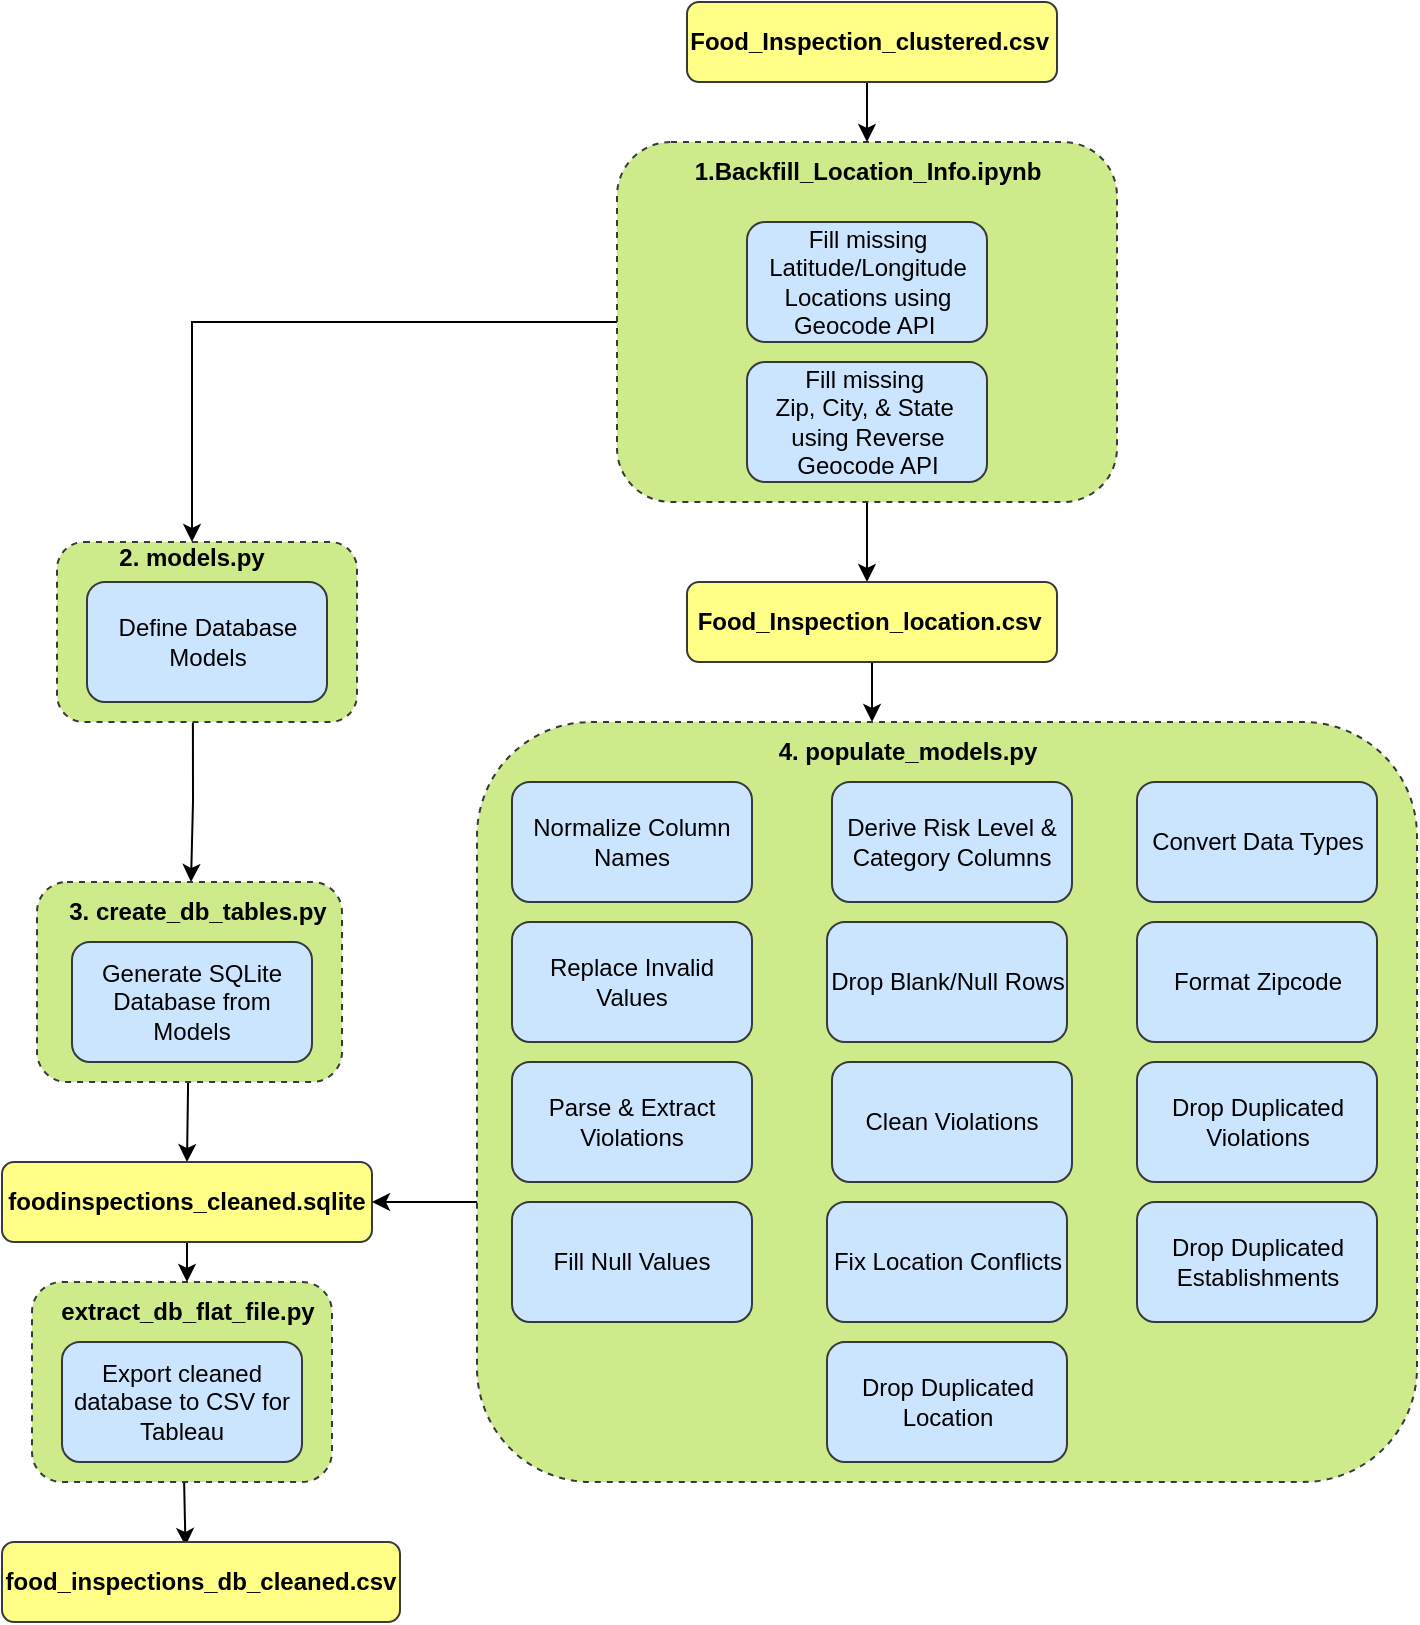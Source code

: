 <mxfile version="21.6.6" type="device">
  <diagram id="DEKvj0qVawriSEcYFk6M" name="Page-1">
    <mxGraphModel dx="1050" dy="589" grid="1" gridSize="10" guides="1" tooltips="1" connect="1" arrows="1" fold="1" page="1" pageScale="1" pageWidth="850" pageHeight="1100" math="0" shadow="0">
      <root>
        <mxCell id="0" />
        <mxCell id="1" parent="0" />
        <mxCell id="QNgejIit8UnGDTKIT5bf-66" style="edgeStyle=none;rounded=0;orthogonalLoop=1;jettySize=auto;html=1;entryX=0.5;entryY=0;entryDx=0;entryDy=0;" edge="1" parent="1" source="QNgejIit8UnGDTKIT5bf-43" target="QNgejIit8UnGDTKIT5bf-58">
          <mxGeometry relative="1" as="geometry" />
        </mxCell>
        <mxCell id="QNgejIit8UnGDTKIT5bf-43" value="&amp;nbsp;" style="rounded=1;whiteSpace=wrap;html=1;dashed=1;fillColor=#cdeb8b;strokeColor=#36393d;" vertex="1" parent="1">
          <mxGeometry x="88.5" y="630" width="152.5" height="100" as="geometry" />
        </mxCell>
        <mxCell id="QNgejIit8UnGDTKIT5bf-39" value="" style="rounded=1;whiteSpace=wrap;html=1;dashed=1;fillColor=#cdeb8b;strokeColor=#36393d;" vertex="1" parent="1">
          <mxGeometry x="98.5" y="460" width="150" height="90" as="geometry" />
        </mxCell>
        <mxCell id="QNgejIit8UnGDTKIT5bf-33" style="edgeStyle=orthogonalEdgeStyle;rounded=0;orthogonalLoop=1;jettySize=auto;html=1;" edge="1" parent="1" source="QNgejIit8UnGDTKIT5bf-25">
          <mxGeometry relative="1" as="geometry">
            <mxPoint x="503.5" y="480" as="targetPoint" />
          </mxGeometry>
        </mxCell>
        <mxCell id="QNgejIit8UnGDTKIT5bf-49" style="edgeStyle=orthogonalEdgeStyle;rounded=0;orthogonalLoop=1;jettySize=auto;html=1;entryX=0.5;entryY=0;entryDx=0;entryDy=0;" edge="1" parent="1" source="QNgejIit8UnGDTKIT5bf-25" target="QNgejIit8UnGDTKIT5bf-41">
          <mxGeometry relative="1" as="geometry" />
        </mxCell>
        <mxCell id="QNgejIit8UnGDTKIT5bf-25" value="" style="rounded=1;whiteSpace=wrap;html=1;dashed=1;fillColor=#cdeb8b;strokeColor=#36393d;" vertex="1" parent="1">
          <mxGeometry x="378.5" y="260" width="250" height="180" as="geometry" />
        </mxCell>
        <mxCell id="QNgejIit8UnGDTKIT5bf-9" value="Fill missing&amp;nbsp;&lt;br&gt;Zip, City, &amp;amp; State&amp;nbsp;&lt;br&gt;using Reverse Geocode API" style="rounded=1;whiteSpace=wrap;html=1;fillColor=#cce5ff;strokeColor=#36393d;" vertex="1" parent="1">
          <mxGeometry x="443.5" y="370" width="120" height="60" as="geometry" />
        </mxCell>
        <mxCell id="QNgejIit8UnGDTKIT5bf-26" value="Fill missing Latitude/Longitude Locations using Geocode API&amp;nbsp;" style="rounded=1;whiteSpace=wrap;html=1;fillColor=#cce5ff;strokeColor=#36393d;" vertex="1" parent="1">
          <mxGeometry x="443.5" y="300" width="120" height="60" as="geometry" />
        </mxCell>
        <mxCell id="QNgejIit8UnGDTKIT5bf-27" value="&lt;b&gt;1.Backfill_Location_Info.ipynb&lt;/b&gt;" style="text;html=1;strokeColor=none;fillColor=none;align=center;verticalAlign=middle;whiteSpace=wrap;rounded=0;" vertex="1" parent="1">
          <mxGeometry x="473.5" y="260" width="60" height="30" as="geometry" />
        </mxCell>
        <mxCell id="QNgejIit8UnGDTKIT5bf-32" style="edgeStyle=orthogonalEdgeStyle;rounded=0;orthogonalLoop=1;jettySize=auto;html=1;exitX=0.5;exitY=1;exitDx=0;exitDy=0;entryX=0.5;entryY=0;entryDx=0;entryDy=0;" edge="1" parent="1" source="QNgejIit8UnGDTKIT5bf-31" target="QNgejIit8UnGDTKIT5bf-27">
          <mxGeometry relative="1" as="geometry" />
        </mxCell>
        <mxCell id="QNgejIit8UnGDTKIT5bf-31" value="Food_Inspection_clustered.csv&amp;nbsp;" style="rounded=1;whiteSpace=wrap;html=1;fillColor=#ffff88;strokeColor=#36393d;fontStyle=1" vertex="1" parent="1">
          <mxGeometry x="413.5" y="190" width="185" height="40" as="geometry" />
        </mxCell>
        <mxCell id="QNgejIit8UnGDTKIT5bf-69" style="edgeStyle=none;rounded=0;orthogonalLoop=1;jettySize=auto;html=1;entryX=0.408;entryY=0;entryDx=0;entryDy=0;entryPerimeter=0;" edge="1" parent="1" source="QNgejIit8UnGDTKIT5bf-34" target="QNgejIit8UnGDTKIT5bf-53">
          <mxGeometry relative="1" as="geometry" />
        </mxCell>
        <mxCell id="QNgejIit8UnGDTKIT5bf-34" value="Food_Inspection_location.csv&amp;nbsp;" style="rounded=1;whiteSpace=wrap;html=1;fillColor=#ffff88;strokeColor=#36393d;fontStyle=1" vertex="1" parent="1">
          <mxGeometry x="413.5" y="480" width="185" height="40" as="geometry" />
        </mxCell>
        <mxCell id="QNgejIit8UnGDTKIT5bf-36" style="edgeStyle=orthogonalEdgeStyle;rounded=0;orthogonalLoop=1;jettySize=auto;html=1;exitX=0.453;exitY=1.004;exitDx=0;exitDy=0;exitPerimeter=0;" edge="1" parent="1" source="QNgejIit8UnGDTKIT5bf-39">
          <mxGeometry relative="1" as="geometry">
            <mxPoint x="165.5" y="630" as="targetPoint" />
            <mxPoint x="166.5" y="570" as="sourcePoint" />
          </mxGeometry>
        </mxCell>
        <mxCell id="QNgejIit8UnGDTKIT5bf-35" value="Define Database Models" style="rounded=1;whiteSpace=wrap;html=1;fillColor=#cce5ff;strokeColor=#36393d;" vertex="1" parent="1">
          <mxGeometry x="113.5" y="480" width="120" height="60" as="geometry" />
        </mxCell>
        <mxCell id="QNgejIit8UnGDTKIT5bf-41" value="&lt;b&gt;2. models.py&lt;br&gt;&lt;br&gt;&lt;/b&gt;" style="text;html=1;strokeColor=none;fillColor=none;align=center;verticalAlign=middle;whiteSpace=wrap;rounded=0;" vertex="1" parent="1">
          <mxGeometry x="116" y="460" width="100" height="30" as="geometry" />
        </mxCell>
        <mxCell id="QNgejIit8UnGDTKIT5bf-45" value="&lt;b&gt;3. create_db_tables.py&lt;/b&gt;" style="text;html=1;strokeColor=none;fillColor=none;align=center;verticalAlign=middle;whiteSpace=wrap;rounded=0;" vertex="1" parent="1">
          <mxGeometry x="98.5" y="630" width="140" height="30" as="geometry" />
        </mxCell>
        <mxCell id="QNgejIit8UnGDTKIT5bf-46" value="Generate SQLite Database from Models" style="rounded=1;whiteSpace=wrap;html=1;fillColor=#cce5ff;strokeColor=#36393d;" vertex="1" parent="1">
          <mxGeometry x="106" y="660" width="120" height="60" as="geometry" />
        </mxCell>
        <mxCell id="QNgejIit8UnGDTKIT5bf-74" style="edgeStyle=none;rounded=0;orthogonalLoop=1;jettySize=auto;html=1;entryX=0.461;entryY=0.05;entryDx=0;entryDy=0;entryPerimeter=0;" edge="1" parent="1" source="QNgejIit8UnGDTKIT5bf-54" target="QNgejIit8UnGDTKIT5bf-73">
          <mxGeometry relative="1" as="geometry" />
        </mxCell>
        <mxCell id="QNgejIit8UnGDTKIT5bf-54" value="&amp;nbsp;" style="rounded=1;whiteSpace=wrap;html=1;dashed=1;fillColor=#cdeb8b;strokeColor=#36393d;" vertex="1" parent="1">
          <mxGeometry x="86" y="830" width="150" height="100" as="geometry" />
        </mxCell>
        <mxCell id="QNgejIit8UnGDTKIT5bf-55" value="Export cleaned database to CSV for Tableau" style="rounded=1;whiteSpace=wrap;html=1;fillColor=#cce5ff;strokeColor=#36393d;" vertex="1" parent="1">
          <mxGeometry x="101" y="860" width="120" height="60" as="geometry" />
        </mxCell>
        <mxCell id="QNgejIit8UnGDTKIT5bf-56" value="&lt;b&gt;extract_db_flat_file.py&lt;/b&gt;" style="text;html=1;strokeColor=none;fillColor=none;align=center;verticalAlign=middle;whiteSpace=wrap;rounded=0;" vertex="1" parent="1">
          <mxGeometry x="133.5" y="830" width="60" height="30" as="geometry" />
        </mxCell>
        <mxCell id="QNgejIit8UnGDTKIT5bf-70" style="edgeStyle=none;rounded=0;orthogonalLoop=1;jettySize=auto;html=1;entryX=0.5;entryY=0;entryDx=0;entryDy=0;" edge="1" parent="1" source="QNgejIit8UnGDTKIT5bf-58" target="QNgejIit8UnGDTKIT5bf-56">
          <mxGeometry relative="1" as="geometry" />
        </mxCell>
        <mxCell id="QNgejIit8UnGDTKIT5bf-58" value="foodinspections_cleaned.sqlite" style="rounded=1;whiteSpace=wrap;html=1;fillColor=#ffff88;strokeColor=#36393d;fontStyle=1" vertex="1" parent="1">
          <mxGeometry x="71" y="770" width="185" height="40" as="geometry" />
        </mxCell>
        <mxCell id="QNgejIit8UnGDTKIT5bf-62" value="" style="group" vertex="1" connectable="0" parent="1">
          <mxGeometry x="308.5" y="550" width="470" height="380" as="geometry" />
        </mxCell>
        <mxCell id="QNgejIit8UnGDTKIT5bf-28" value="" style="rounded=1;whiteSpace=wrap;html=1;dashed=1;fillColor=#cdeb8b;strokeColor=#36393d;" vertex="1" parent="QNgejIit8UnGDTKIT5bf-62">
          <mxGeometry width="470" height="380" as="geometry" />
        </mxCell>
        <mxCell id="QNgejIit8UnGDTKIT5bf-51" value="" style="group;container=0;" vertex="1" connectable="0" parent="QNgejIit8UnGDTKIT5bf-62">
          <mxGeometry width="470" height="380" as="geometry" />
        </mxCell>
        <mxCell id="QNgejIit8UnGDTKIT5bf-10" value="Normalize Column Names" style="rounded=1;whiteSpace=wrap;html=1;fillColor=#cce5ff;strokeColor=#36393d;" vertex="1" parent="QNgejIit8UnGDTKIT5bf-62">
          <mxGeometry x="17.5" y="30" width="120" height="60" as="geometry" />
        </mxCell>
        <mxCell id="QNgejIit8UnGDTKIT5bf-11" value="Derive Risk Level &amp;amp; Category Columns" style="rounded=1;whiteSpace=wrap;html=1;fillColor=#cce5ff;strokeColor=#36393d;" vertex="1" parent="QNgejIit8UnGDTKIT5bf-62">
          <mxGeometry x="177.5" y="30" width="120" height="60" as="geometry" />
        </mxCell>
        <mxCell id="QNgejIit8UnGDTKIT5bf-13" value="Convert Data Types" style="rounded=1;whiteSpace=wrap;html=1;fillColor=#cce5ff;strokeColor=#36393d;" vertex="1" parent="QNgejIit8UnGDTKIT5bf-62">
          <mxGeometry x="330" y="30" width="120" height="60" as="geometry" />
        </mxCell>
        <mxCell id="QNgejIit8UnGDTKIT5bf-14" value="Replace Invalid Values" style="rounded=1;whiteSpace=wrap;html=1;fillColor=#cce5ff;strokeColor=#36393d;" vertex="1" parent="QNgejIit8UnGDTKIT5bf-62">
          <mxGeometry x="17.5" y="100" width="120" height="60" as="geometry" />
        </mxCell>
        <mxCell id="QNgejIit8UnGDTKIT5bf-15" value="Drop Blank/Null Rows" style="rounded=1;whiteSpace=wrap;html=1;fillColor=#cce5ff;strokeColor=#36393d;" vertex="1" parent="QNgejIit8UnGDTKIT5bf-62">
          <mxGeometry x="175" y="100" width="120" height="60" as="geometry" />
        </mxCell>
        <mxCell id="QNgejIit8UnGDTKIT5bf-16" value="Format Zipcode" style="rounded=1;whiteSpace=wrap;html=1;fillColor=#cce5ff;strokeColor=#36393d;" vertex="1" parent="QNgejIit8UnGDTKIT5bf-62">
          <mxGeometry x="330" y="100" width="120" height="60" as="geometry" />
        </mxCell>
        <mxCell id="QNgejIit8UnGDTKIT5bf-18" value="Parse &amp;amp; Extract Violations" style="rounded=1;whiteSpace=wrap;html=1;fillColor=#cce5ff;strokeColor=#36393d;" vertex="1" parent="QNgejIit8UnGDTKIT5bf-62">
          <mxGeometry x="17.5" y="170" width="120" height="60" as="geometry" />
        </mxCell>
        <mxCell id="QNgejIit8UnGDTKIT5bf-19" value="Clean Violations" style="rounded=1;whiteSpace=wrap;html=1;fillColor=#cce5ff;strokeColor=#36393d;" vertex="1" parent="QNgejIit8UnGDTKIT5bf-62">
          <mxGeometry x="177.5" y="170" width="120" height="60" as="geometry" />
        </mxCell>
        <mxCell id="QNgejIit8UnGDTKIT5bf-20" value="Drop Duplicated Violations" style="rounded=1;whiteSpace=wrap;html=1;fillColor=#cce5ff;strokeColor=#36393d;" vertex="1" parent="QNgejIit8UnGDTKIT5bf-62">
          <mxGeometry x="330" y="170" width="120" height="60" as="geometry" />
        </mxCell>
        <mxCell id="QNgejIit8UnGDTKIT5bf-21" value="Fill Null Values" style="rounded=1;whiteSpace=wrap;html=1;fillColor=#cce5ff;strokeColor=#36393d;" vertex="1" parent="QNgejIit8UnGDTKIT5bf-62">
          <mxGeometry x="17.5" y="240" width="120" height="60" as="geometry" />
        </mxCell>
        <mxCell id="QNgejIit8UnGDTKIT5bf-22" value="Fix Location Conflicts" style="rounded=1;whiteSpace=wrap;html=1;fillColor=#cce5ff;strokeColor=#36393d;" vertex="1" parent="QNgejIit8UnGDTKIT5bf-62">
          <mxGeometry x="175" y="240" width="120" height="60" as="geometry" />
        </mxCell>
        <mxCell id="QNgejIit8UnGDTKIT5bf-23" value="Drop Duplicated Establishments" style="rounded=1;whiteSpace=wrap;html=1;fillColor=#cce5ff;strokeColor=#36393d;" vertex="1" parent="QNgejIit8UnGDTKIT5bf-62">
          <mxGeometry x="330" y="240" width="120" height="60" as="geometry" />
        </mxCell>
        <mxCell id="QNgejIit8UnGDTKIT5bf-24" value="Drop Duplicated Location" style="rounded=1;whiteSpace=wrap;html=1;fillColor=#cce5ff;strokeColor=#36393d;" vertex="1" parent="QNgejIit8UnGDTKIT5bf-62">
          <mxGeometry x="175" y="310" width="120" height="60" as="geometry" />
        </mxCell>
        <mxCell id="QNgejIit8UnGDTKIT5bf-53" value="&lt;b&gt;4. populate_models.py&lt;/b&gt;" style="text;html=1;strokeColor=none;fillColor=none;align=center;verticalAlign=middle;whiteSpace=wrap;rounded=0;" vertex="1" parent="QNgejIit8UnGDTKIT5bf-62">
          <mxGeometry x="120" width="190" height="30" as="geometry" />
        </mxCell>
        <mxCell id="QNgejIit8UnGDTKIT5bf-72" style="edgeStyle=none;rounded=0;orthogonalLoop=1;jettySize=auto;html=1;entryX=1;entryY=0.5;entryDx=0;entryDy=0;" edge="1" parent="1" target="QNgejIit8UnGDTKIT5bf-58">
          <mxGeometry relative="1" as="geometry">
            <mxPoint x="308.5" y="790" as="sourcePoint" />
          </mxGeometry>
        </mxCell>
        <mxCell id="QNgejIit8UnGDTKIT5bf-73" value="food_inspections_db_cleaned.csv" style="rounded=1;whiteSpace=wrap;html=1;fillColor=#ffff88;strokeColor=#36393d;fontStyle=1" vertex="1" parent="1">
          <mxGeometry x="71" y="960" width="199" height="40" as="geometry" />
        </mxCell>
      </root>
    </mxGraphModel>
  </diagram>
</mxfile>
